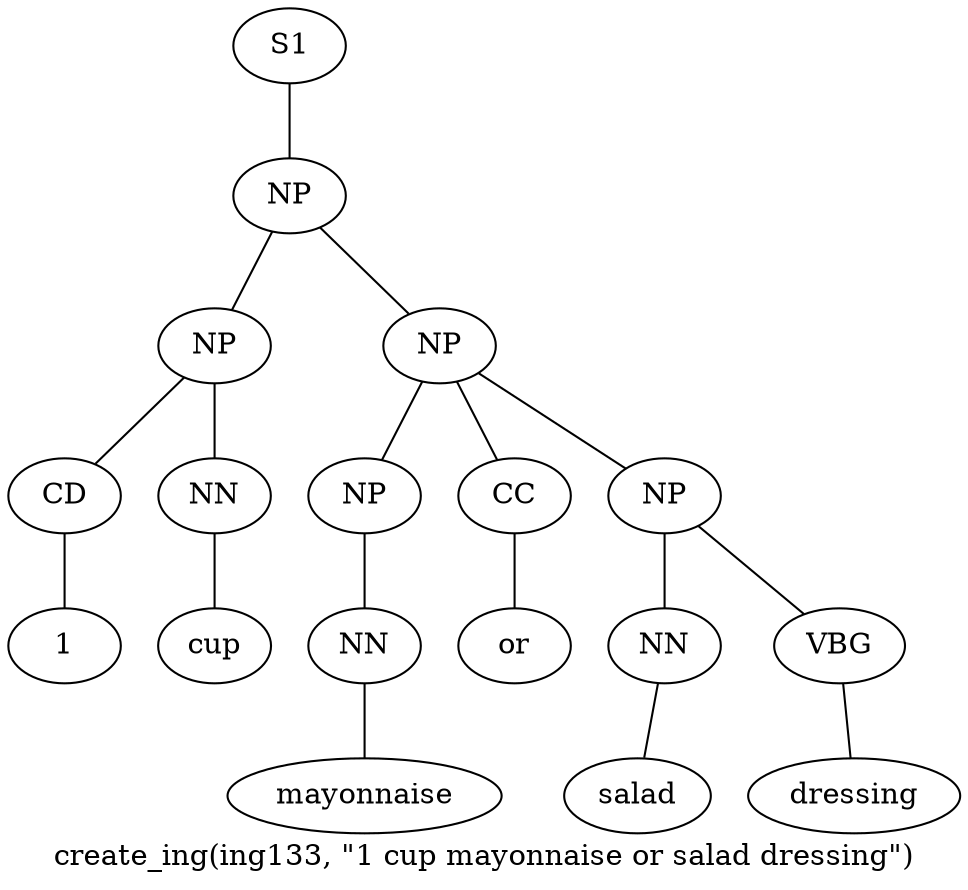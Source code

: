 graph SyntaxGraph {
	label = "create_ing(ing133, \"1 cup mayonnaise or salad dressing\")";
	Node0 [label="S1"];
	Node1 [label="NP"];
	Node2 [label="NP"];
	Node3 [label="CD"];
	Node4 [label="1"];
	Node5 [label="NN"];
	Node6 [label="cup"];
	Node7 [label="NP"];
	Node8 [label="NP"];
	Node9 [label="NN"];
	Node10 [label="mayonnaise"];
	Node11 [label="CC"];
	Node12 [label="or"];
	Node13 [label="NP"];
	Node14 [label="NN"];
	Node15 [label="salad"];
	Node16 [label="VBG"];
	Node17 [label="dressing"];

	Node0 -- Node1;
	Node1 -- Node2;
	Node1 -- Node7;
	Node2 -- Node3;
	Node2 -- Node5;
	Node3 -- Node4;
	Node5 -- Node6;
	Node7 -- Node8;
	Node7 -- Node11;
	Node7 -- Node13;
	Node8 -- Node9;
	Node9 -- Node10;
	Node11 -- Node12;
	Node13 -- Node14;
	Node13 -- Node16;
	Node14 -- Node15;
	Node16 -- Node17;
}